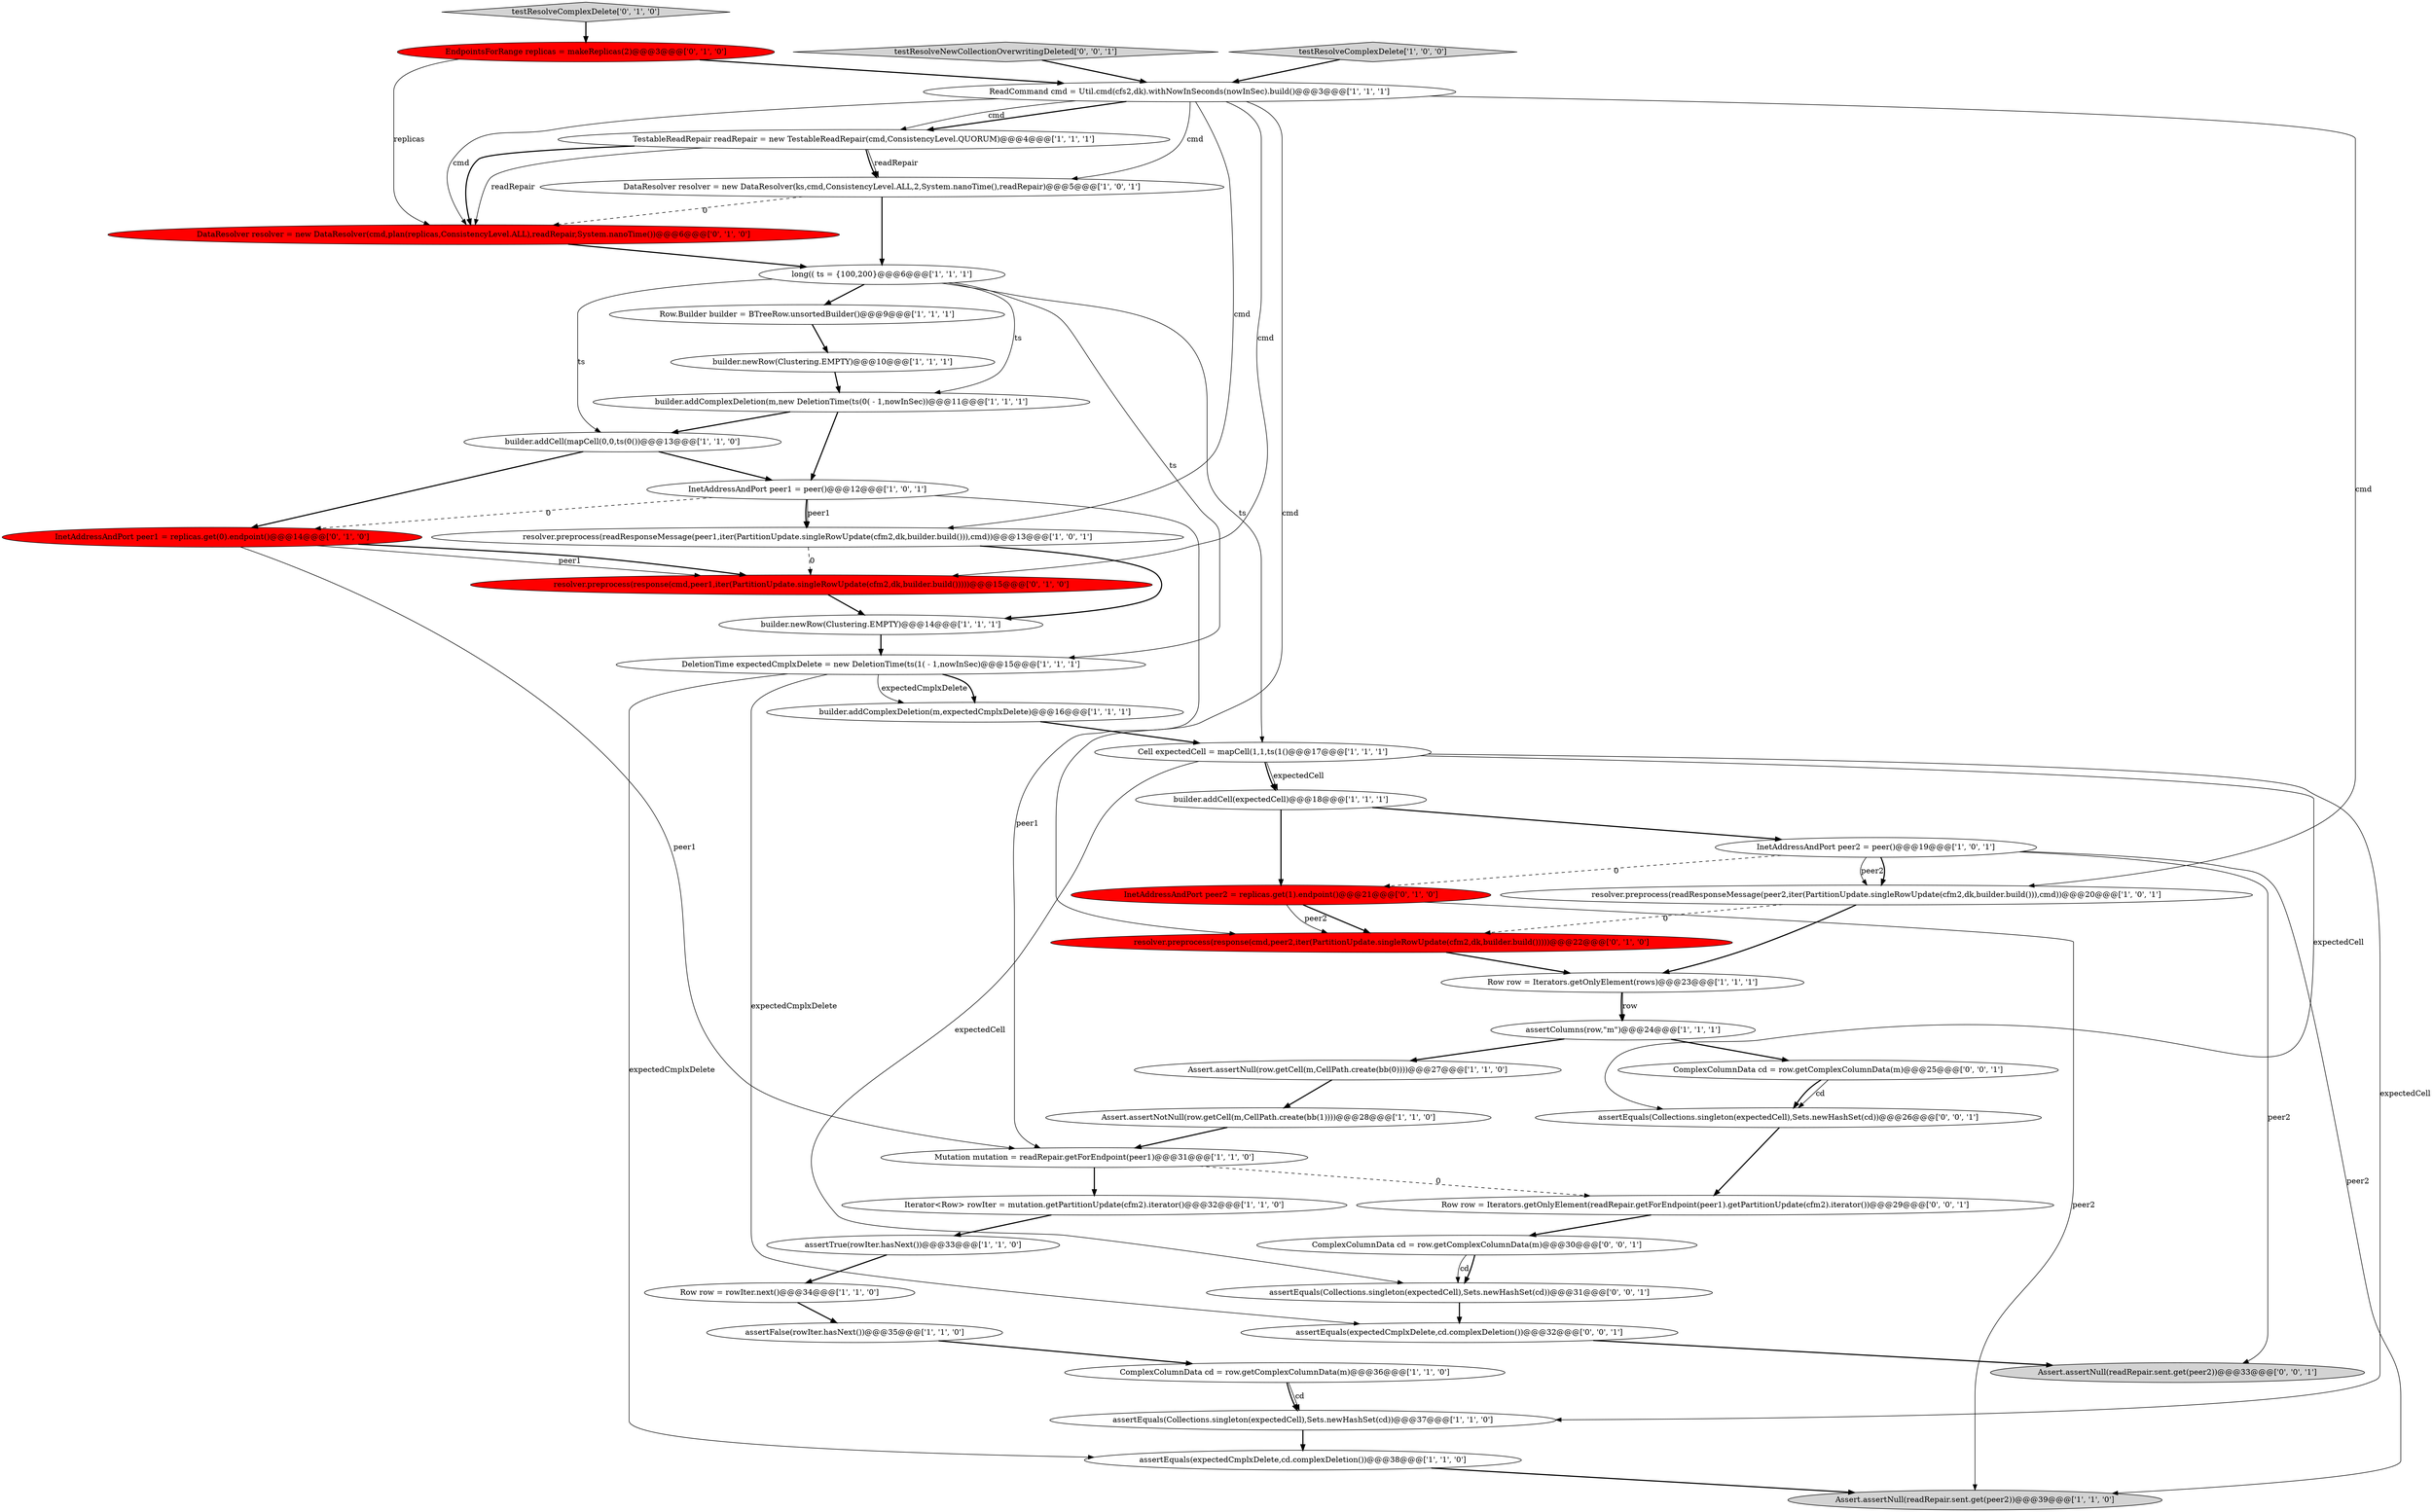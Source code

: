 digraph {
0 [style = filled, label = "DeletionTime expectedCmplxDelete = new DeletionTime(ts(1( - 1,nowInSec)@@@15@@@['1', '1', '1']", fillcolor = white, shape = ellipse image = "AAA0AAABBB1BBB"];
45 [style = filled, label = "assertEquals(Collections.singleton(expectedCell),Sets.newHashSet(cd))@@@31@@@['0', '0', '1']", fillcolor = white, shape = ellipse image = "AAA0AAABBB3BBB"];
20 [style = filled, label = "ComplexColumnData cd = row.getComplexColumnData(m)@@@36@@@['1', '1', '0']", fillcolor = white, shape = ellipse image = "AAA0AAABBB1BBB"];
26 [style = filled, label = "resolver.preprocess(readResponseMessage(peer1,iter(PartitionUpdate.singleRowUpdate(cfm2,dk,builder.build())),cmd))@@@13@@@['1', '0', '1']", fillcolor = white, shape = ellipse image = "AAA0AAABBB1BBB"];
36 [style = filled, label = "EndpointsForRange replicas = makeReplicas(2)@@@3@@@['0', '1', '0']", fillcolor = red, shape = ellipse image = "AAA1AAABBB2BBB"];
39 [style = filled, label = "ComplexColumnData cd = row.getComplexColumnData(m)@@@30@@@['0', '0', '1']", fillcolor = white, shape = ellipse image = "AAA0AAABBB3BBB"];
43 [style = filled, label = "assertEquals(expectedCmplxDelete,cd.complexDeletion())@@@32@@@['0', '0', '1']", fillcolor = white, shape = ellipse image = "AAA0AAABBB3BBB"];
27 [style = filled, label = "builder.newRow(Clustering.EMPTY)@@@10@@@['1', '1', '1']", fillcolor = white, shape = ellipse image = "AAA0AAABBB1BBB"];
13 [style = filled, label = "assertEquals(expectedCmplxDelete,cd.complexDeletion())@@@38@@@['1', '1', '0']", fillcolor = white, shape = ellipse image = "AAA0AAABBB1BBB"];
40 [style = filled, label = "Assert.assertNull(readRepair.sent.get(peer2))@@@33@@@['0', '0', '1']", fillcolor = lightgray, shape = ellipse image = "AAA0AAABBB3BBB"];
12 [style = filled, label = "Row row = rowIter.next()@@@34@@@['1', '1', '0']", fillcolor = white, shape = ellipse image = "AAA0AAABBB1BBB"];
21 [style = filled, label = "builder.addCell(expectedCell)@@@18@@@['1', '1', '1']", fillcolor = white, shape = ellipse image = "AAA0AAABBB1BBB"];
24 [style = filled, label = "builder.addComplexDeletion(m,expectedCmplxDelete)@@@16@@@['1', '1', '1']", fillcolor = white, shape = ellipse image = "AAA0AAABBB1BBB"];
1 [style = filled, label = "assertColumns(row,\"m\")@@@24@@@['1', '1', '1']", fillcolor = white, shape = ellipse image = "AAA0AAABBB1BBB"];
15 [style = filled, label = "builder.newRow(Clustering.EMPTY)@@@14@@@['1', '1', '1']", fillcolor = white, shape = ellipse image = "AAA0AAABBB1BBB"];
11 [style = filled, label = "DataResolver resolver = new DataResolver(ks,cmd,ConsistencyLevel.ALL,2,System.nanoTime(),readRepair)@@@5@@@['1', '0', '1']", fillcolor = white, shape = ellipse image = "AAA0AAABBB1BBB"];
35 [style = filled, label = "InetAddressAndPort peer2 = replicas.get(1).endpoint()@@@21@@@['0', '1', '0']", fillcolor = red, shape = ellipse image = "AAA1AAABBB2BBB"];
10 [style = filled, label = "Mutation mutation = readRepair.getForEndpoint(peer1)@@@31@@@['1', '1', '0']", fillcolor = white, shape = ellipse image = "AAA0AAABBB1BBB"];
31 [style = filled, label = "InetAddressAndPort peer1 = replicas.get(0).endpoint()@@@14@@@['0', '1', '0']", fillcolor = red, shape = ellipse image = "AAA1AAABBB2BBB"];
28 [style = filled, label = "ReadCommand cmd = Util.cmd(cfs2,dk).withNowInSeconds(nowInSec).build()@@@3@@@['1', '1', '1']", fillcolor = white, shape = ellipse image = "AAA0AAABBB1BBB"];
41 [style = filled, label = "ComplexColumnData cd = row.getComplexColumnData(m)@@@25@@@['0', '0', '1']", fillcolor = white, shape = ellipse image = "AAA0AAABBB3BBB"];
33 [style = filled, label = "testResolveComplexDelete['0', '1', '0']", fillcolor = lightgray, shape = diamond image = "AAA0AAABBB2BBB"];
6 [style = filled, label = "Row.Builder builder = BTreeRow.unsortedBuilder()@@@9@@@['1', '1', '1']", fillcolor = white, shape = ellipse image = "AAA0AAABBB1BBB"];
34 [style = filled, label = "resolver.preprocess(response(cmd,peer1,iter(PartitionUpdate.singleRowUpdate(cfm2,dk,builder.build()))))@@@15@@@['0', '1', '0']", fillcolor = red, shape = ellipse image = "AAA1AAABBB2BBB"];
14 [style = filled, label = "Assert.assertNotNull(row.getCell(m,CellPath.create(bb(1))))@@@28@@@['1', '1', '0']", fillcolor = white, shape = ellipse image = "AAA0AAABBB1BBB"];
3 [style = filled, label = "builder.addComplexDeletion(m,new DeletionTime(ts(0( - 1,nowInSec))@@@11@@@['1', '1', '1']", fillcolor = white, shape = ellipse image = "AAA0AAABBB1BBB"];
7 [style = filled, label = "InetAddressAndPort peer1 = peer()@@@12@@@['1', '0', '1']", fillcolor = white, shape = ellipse image = "AAA0AAABBB1BBB"];
32 [style = filled, label = "resolver.preprocess(response(cmd,peer2,iter(PartitionUpdate.singleRowUpdate(cfm2,dk,builder.build()))))@@@22@@@['0', '1', '0']", fillcolor = red, shape = ellipse image = "AAA1AAABBB2BBB"];
23 [style = filled, label = "Assert.assertNull(row.getCell(m,CellPath.create(bb(0))))@@@27@@@['1', '1', '0']", fillcolor = white, shape = ellipse image = "AAA0AAABBB1BBB"];
8 [style = filled, label = "Cell expectedCell = mapCell(1,1,ts(1()@@@17@@@['1', '1', '1']", fillcolor = white, shape = ellipse image = "AAA0AAABBB1BBB"];
44 [style = filled, label = "testResolveNewCollectionOverwritingDeleted['0', '0', '1']", fillcolor = lightgray, shape = diamond image = "AAA0AAABBB3BBB"];
19 [style = filled, label = "Iterator<Row> rowIter = mutation.getPartitionUpdate(cfm2).iterator()@@@32@@@['1', '1', '0']", fillcolor = white, shape = ellipse image = "AAA0AAABBB1BBB"];
17 [style = filled, label = "resolver.preprocess(readResponseMessage(peer2,iter(PartitionUpdate.singleRowUpdate(cfm2,dk,builder.build())),cmd))@@@20@@@['1', '0', '1']", fillcolor = white, shape = ellipse image = "AAA0AAABBB1BBB"];
29 [style = filled, label = "builder.addCell(mapCell(0,0,ts(0())@@@13@@@['1', '1', '0']", fillcolor = white, shape = ellipse image = "AAA0AAABBB1BBB"];
37 [style = filled, label = "DataResolver resolver = new DataResolver(cmd,plan(replicas,ConsistencyLevel.ALL),readRepair,System.nanoTime())@@@6@@@['0', '1', '0']", fillcolor = red, shape = ellipse image = "AAA1AAABBB2BBB"];
18 [style = filled, label = "InetAddressAndPort peer2 = peer()@@@19@@@['1', '0', '1']", fillcolor = white, shape = ellipse image = "AAA0AAABBB1BBB"];
30 [style = filled, label = "long(( ts = {100,200}@@@6@@@['1', '1', '1']", fillcolor = white, shape = ellipse image = "AAA0AAABBB1BBB"];
38 [style = filled, label = "Row row = Iterators.getOnlyElement(readRepair.getForEndpoint(peer1).getPartitionUpdate(cfm2).iterator())@@@29@@@['0', '0', '1']", fillcolor = white, shape = ellipse image = "AAA0AAABBB3BBB"];
22 [style = filled, label = "Row row = Iterators.getOnlyElement(rows)@@@23@@@['1', '1', '1']", fillcolor = white, shape = ellipse image = "AAA0AAABBB1BBB"];
9 [style = filled, label = "TestableReadRepair readRepair = new TestableReadRepair(cmd,ConsistencyLevel.QUORUM)@@@4@@@['1', '1', '1']", fillcolor = white, shape = ellipse image = "AAA0AAABBB1BBB"];
42 [style = filled, label = "assertEquals(Collections.singleton(expectedCell),Sets.newHashSet(cd))@@@26@@@['0', '0', '1']", fillcolor = white, shape = ellipse image = "AAA0AAABBB3BBB"];
4 [style = filled, label = "assertEquals(Collections.singleton(expectedCell),Sets.newHashSet(cd))@@@37@@@['1', '1', '0']", fillcolor = white, shape = ellipse image = "AAA0AAABBB1BBB"];
16 [style = filled, label = "testResolveComplexDelete['1', '0', '0']", fillcolor = lightgray, shape = diamond image = "AAA0AAABBB1BBB"];
25 [style = filled, label = "Assert.assertNull(readRepair.sent.get(peer2))@@@39@@@['1', '1', '0']", fillcolor = lightgray, shape = ellipse image = "AAA0AAABBB1BBB"];
5 [style = filled, label = "assertFalse(rowIter.hasNext())@@@35@@@['1', '1', '0']", fillcolor = white, shape = ellipse image = "AAA0AAABBB1BBB"];
2 [style = filled, label = "assertTrue(rowIter.hasNext())@@@33@@@['1', '1', '0']", fillcolor = white, shape = ellipse image = "AAA0AAABBB1BBB"];
32->22 [style = bold, label=""];
41->42 [style = solid, label="cd"];
9->11 [style = bold, label=""];
12->5 [style = bold, label=""];
5->20 [style = bold, label=""];
28->34 [style = solid, label="cmd"];
10->19 [style = bold, label=""];
10->38 [style = dashed, label="0"];
34->15 [style = bold, label=""];
36->28 [style = bold, label=""];
28->9 [style = bold, label=""];
30->6 [style = bold, label=""];
38->39 [style = bold, label=""];
21->18 [style = bold, label=""];
9->37 [style = bold, label=""];
1->23 [style = bold, label=""];
28->32 [style = solid, label="cmd"];
7->26 [style = bold, label=""];
43->40 [style = bold, label=""];
36->37 [style = solid, label="replicas"];
0->24 [style = solid, label="expectedCmplxDelete"];
45->43 [style = bold, label=""];
28->17 [style = solid, label="cmd"];
15->0 [style = bold, label=""];
0->24 [style = bold, label=""];
26->15 [style = bold, label=""];
39->45 [style = solid, label="cd"];
28->26 [style = solid, label="cmd"];
21->35 [style = bold, label=""];
13->25 [style = bold, label=""];
30->3 [style = solid, label="ts"];
1->41 [style = bold, label=""];
18->40 [style = solid, label="peer2"];
14->10 [style = bold, label=""];
39->45 [style = bold, label=""];
19->2 [style = bold, label=""];
18->17 [style = solid, label="peer2"];
22->1 [style = solid, label="row"];
23->14 [style = bold, label=""];
3->7 [style = bold, label=""];
0->13 [style = solid, label="expectedCmplxDelete"];
33->36 [style = bold, label=""];
28->9 [style = solid, label="cmd"];
24->8 [style = bold, label=""];
11->30 [style = bold, label=""];
3->29 [style = bold, label=""];
42->38 [style = bold, label=""];
30->29 [style = solid, label="ts"];
20->4 [style = solid, label="cd"];
7->31 [style = dashed, label="0"];
0->43 [style = solid, label="expectedCmplxDelete"];
37->30 [style = bold, label=""];
4->13 [style = bold, label=""];
35->32 [style = bold, label=""];
31->34 [style = solid, label="peer1"];
8->21 [style = solid, label="expectedCell"];
31->34 [style = bold, label=""];
31->10 [style = solid, label="peer1"];
6->27 [style = bold, label=""];
30->8 [style = solid, label="ts"];
30->0 [style = solid, label="ts"];
7->10 [style = solid, label="peer1"];
22->1 [style = bold, label=""];
26->34 [style = dashed, label="0"];
18->25 [style = solid, label="peer2"];
8->45 [style = solid, label="expectedCell"];
28->37 [style = solid, label="cmd"];
8->4 [style = solid, label="expectedCell"];
7->26 [style = solid, label="peer1"];
29->31 [style = bold, label=""];
27->3 [style = bold, label=""];
18->17 [style = bold, label=""];
17->32 [style = dashed, label="0"];
9->37 [style = solid, label="readRepair"];
17->22 [style = bold, label=""];
18->35 [style = dashed, label="0"];
2->12 [style = bold, label=""];
35->32 [style = solid, label="peer2"];
9->11 [style = solid, label="readRepair"];
20->4 [style = bold, label=""];
16->28 [style = bold, label=""];
44->28 [style = bold, label=""];
8->21 [style = bold, label=""];
29->7 [style = bold, label=""];
11->37 [style = dashed, label="0"];
35->25 [style = solid, label="peer2"];
28->11 [style = solid, label="cmd"];
41->42 [style = bold, label=""];
8->42 [style = solid, label="expectedCell"];
}
